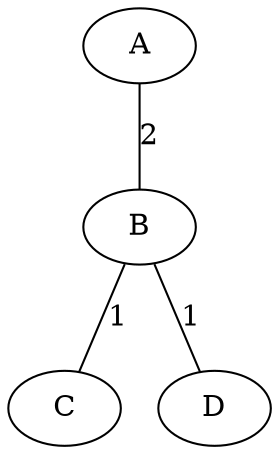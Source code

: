 // Minimum Spanning Tree
graph {
	A
	B
	C
	D
	A -- B [label=2]
	B -- D [label=1]
	B -- C [label=1]
}
